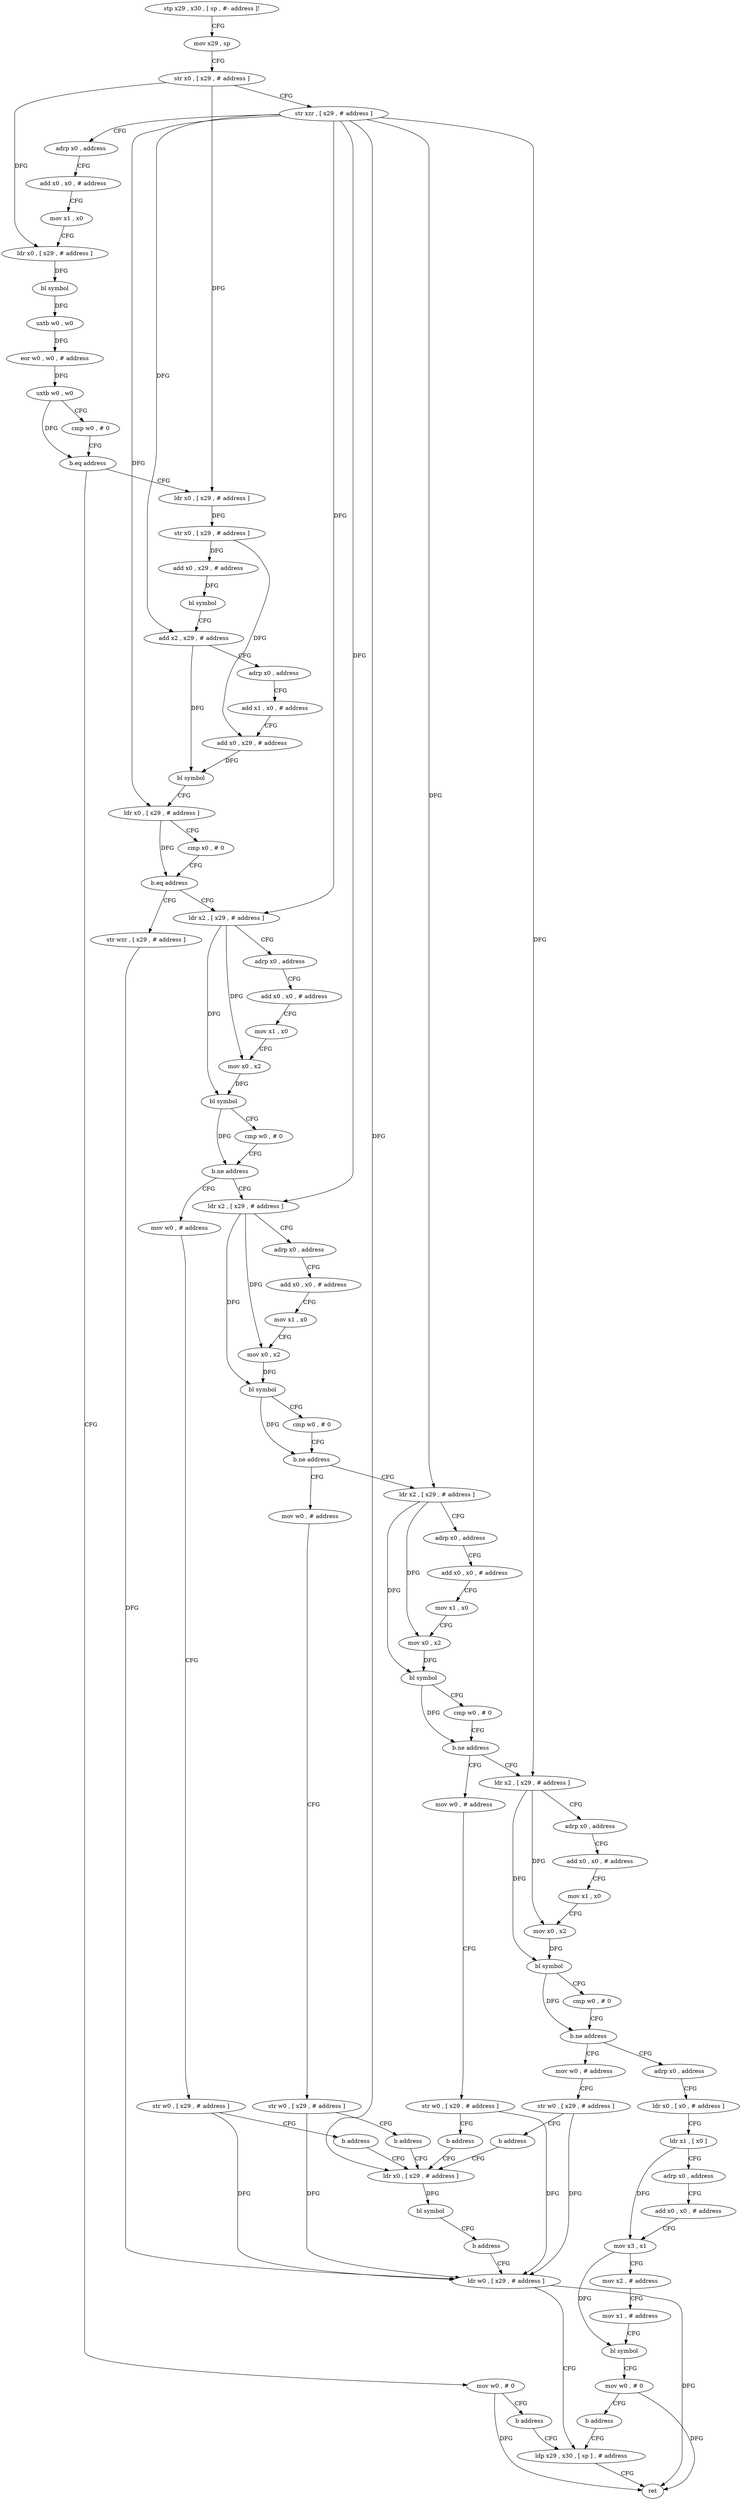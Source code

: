 digraph "func" {
"87284" [label = "stp x29 , x30 , [ sp , #- address ]!" ]
"87288" [label = "mov x29 , sp" ]
"87292" [label = "str x0 , [ x29 , # address ]" ]
"87296" [label = "str xzr , [ x29 , # address ]" ]
"87300" [label = "adrp x0 , address" ]
"87304" [label = "add x0 , x0 , # address" ]
"87308" [label = "mov x1 , x0" ]
"87312" [label = "ldr x0 , [ x29 , # address ]" ]
"87316" [label = "bl symbol" ]
"87320" [label = "uxtb w0 , w0" ]
"87324" [label = "eor w0 , w0 , # address" ]
"87328" [label = "uxtb w0 , w0" ]
"87332" [label = "cmp w0 , # 0" ]
"87336" [label = "b.eq address" ]
"87348" [label = "ldr x0 , [ x29 , # address ]" ]
"87340" [label = "mov w0 , # 0" ]
"87352" [label = "str x0 , [ x29 , # address ]" ]
"87356" [label = "add x0 , x29 , # address" ]
"87360" [label = "bl symbol" ]
"87364" [label = "add x2 , x29 , # address" ]
"87368" [label = "adrp x0 , address" ]
"87372" [label = "add x1 , x0 , # address" ]
"87376" [label = "add x0 , x29 , # address" ]
"87380" [label = "bl symbol" ]
"87384" [label = "ldr x0 , [ x29 , # address ]" ]
"87388" [label = "cmp x0 , # 0" ]
"87392" [label = "b.eq address" ]
"87628" [label = "str wzr , [ x29 , # address ]" ]
"87396" [label = "ldr x2 , [ x29 , # address ]" ]
"87344" [label = "b address" ]
"87636" [label = "ldp x29 , x30 , [ sp ] , # address" ]
"87632" [label = "ldr w0 , [ x29 , # address ]" ]
"87400" [label = "adrp x0 , address" ]
"87404" [label = "add x0 , x0 , # address" ]
"87408" [label = "mov x1 , x0" ]
"87412" [label = "mov x0 , x2" ]
"87416" [label = "bl symbol" ]
"87420" [label = "cmp w0 , # 0" ]
"87424" [label = "b.ne address" ]
"87440" [label = "ldr x2 , [ x29 , # address ]" ]
"87428" [label = "mov w0 , # address" ]
"87640" [label = "ret" ]
"87444" [label = "adrp x0 , address" ]
"87448" [label = "add x0 , x0 , # address" ]
"87452" [label = "mov x1 , x0" ]
"87456" [label = "mov x0 , x2" ]
"87460" [label = "bl symbol" ]
"87464" [label = "cmp w0 , # 0" ]
"87468" [label = "b.ne address" ]
"87484" [label = "ldr x2 , [ x29 , # address ]" ]
"87472" [label = "mov w0 , # address" ]
"87432" [label = "str w0 , [ x29 , # address ]" ]
"87436" [label = "b address" ]
"87616" [label = "ldr x0 , [ x29 , # address ]" ]
"87488" [label = "adrp x0 , address" ]
"87492" [label = "add x0 , x0 , # address" ]
"87496" [label = "mov x1 , x0" ]
"87500" [label = "mov x0 , x2" ]
"87504" [label = "bl symbol" ]
"87508" [label = "cmp w0 , # 0" ]
"87512" [label = "b.ne address" ]
"87528" [label = "ldr x2 , [ x29 , # address ]" ]
"87516" [label = "mov w0 , # address" ]
"87476" [label = "str w0 , [ x29 , # address ]" ]
"87480" [label = "b address" ]
"87620" [label = "bl symbol" ]
"87624" [label = "b address" ]
"87532" [label = "adrp x0 , address" ]
"87536" [label = "add x0 , x0 , # address" ]
"87540" [label = "mov x1 , x0" ]
"87544" [label = "mov x0 , x2" ]
"87548" [label = "bl symbol" ]
"87552" [label = "cmp w0 , # 0" ]
"87556" [label = "b.ne address" ]
"87572" [label = "adrp x0 , address" ]
"87560" [label = "mov w0 , # address" ]
"87520" [label = "str w0 , [ x29 , # address ]" ]
"87524" [label = "b address" ]
"87576" [label = "ldr x0 , [ x0 , # address ]" ]
"87580" [label = "ldr x1 , [ x0 ]" ]
"87584" [label = "adrp x0 , address" ]
"87588" [label = "add x0 , x0 , # address" ]
"87592" [label = "mov x3 , x1" ]
"87596" [label = "mov x2 , # address" ]
"87600" [label = "mov x1 , # address" ]
"87604" [label = "bl symbol" ]
"87608" [label = "mov w0 , # 0" ]
"87612" [label = "b address" ]
"87564" [label = "str w0 , [ x29 , # address ]" ]
"87568" [label = "b address" ]
"87284" -> "87288" [ label = "CFG" ]
"87288" -> "87292" [ label = "CFG" ]
"87292" -> "87296" [ label = "CFG" ]
"87292" -> "87312" [ label = "DFG" ]
"87292" -> "87348" [ label = "DFG" ]
"87296" -> "87300" [ label = "CFG" ]
"87296" -> "87384" [ label = "DFG" ]
"87296" -> "87396" [ label = "DFG" ]
"87296" -> "87440" [ label = "DFG" ]
"87296" -> "87484" [ label = "DFG" ]
"87296" -> "87616" [ label = "DFG" ]
"87296" -> "87528" [ label = "DFG" ]
"87296" -> "87364" [ label = "DFG" ]
"87300" -> "87304" [ label = "CFG" ]
"87304" -> "87308" [ label = "CFG" ]
"87308" -> "87312" [ label = "CFG" ]
"87312" -> "87316" [ label = "DFG" ]
"87316" -> "87320" [ label = "DFG" ]
"87320" -> "87324" [ label = "DFG" ]
"87324" -> "87328" [ label = "DFG" ]
"87328" -> "87332" [ label = "CFG" ]
"87328" -> "87336" [ label = "DFG" ]
"87332" -> "87336" [ label = "CFG" ]
"87336" -> "87348" [ label = "CFG" ]
"87336" -> "87340" [ label = "CFG" ]
"87348" -> "87352" [ label = "DFG" ]
"87340" -> "87344" [ label = "CFG" ]
"87340" -> "87640" [ label = "DFG" ]
"87352" -> "87356" [ label = "DFG" ]
"87352" -> "87376" [ label = "DFG" ]
"87356" -> "87360" [ label = "DFG" ]
"87360" -> "87364" [ label = "CFG" ]
"87364" -> "87368" [ label = "CFG" ]
"87364" -> "87380" [ label = "DFG" ]
"87368" -> "87372" [ label = "CFG" ]
"87372" -> "87376" [ label = "CFG" ]
"87376" -> "87380" [ label = "DFG" ]
"87380" -> "87384" [ label = "CFG" ]
"87384" -> "87388" [ label = "CFG" ]
"87384" -> "87392" [ label = "DFG" ]
"87388" -> "87392" [ label = "CFG" ]
"87392" -> "87628" [ label = "CFG" ]
"87392" -> "87396" [ label = "CFG" ]
"87628" -> "87632" [ label = "DFG" ]
"87396" -> "87400" [ label = "CFG" ]
"87396" -> "87412" [ label = "DFG" ]
"87396" -> "87416" [ label = "DFG" ]
"87344" -> "87636" [ label = "CFG" ]
"87636" -> "87640" [ label = "CFG" ]
"87632" -> "87636" [ label = "CFG" ]
"87632" -> "87640" [ label = "DFG" ]
"87400" -> "87404" [ label = "CFG" ]
"87404" -> "87408" [ label = "CFG" ]
"87408" -> "87412" [ label = "CFG" ]
"87412" -> "87416" [ label = "DFG" ]
"87416" -> "87420" [ label = "CFG" ]
"87416" -> "87424" [ label = "DFG" ]
"87420" -> "87424" [ label = "CFG" ]
"87424" -> "87440" [ label = "CFG" ]
"87424" -> "87428" [ label = "CFG" ]
"87440" -> "87444" [ label = "CFG" ]
"87440" -> "87456" [ label = "DFG" ]
"87440" -> "87460" [ label = "DFG" ]
"87428" -> "87432" [ label = "CFG" ]
"87444" -> "87448" [ label = "CFG" ]
"87448" -> "87452" [ label = "CFG" ]
"87452" -> "87456" [ label = "CFG" ]
"87456" -> "87460" [ label = "DFG" ]
"87460" -> "87464" [ label = "CFG" ]
"87460" -> "87468" [ label = "DFG" ]
"87464" -> "87468" [ label = "CFG" ]
"87468" -> "87484" [ label = "CFG" ]
"87468" -> "87472" [ label = "CFG" ]
"87484" -> "87488" [ label = "CFG" ]
"87484" -> "87500" [ label = "DFG" ]
"87484" -> "87504" [ label = "DFG" ]
"87472" -> "87476" [ label = "CFG" ]
"87432" -> "87436" [ label = "CFG" ]
"87432" -> "87632" [ label = "DFG" ]
"87436" -> "87616" [ label = "CFG" ]
"87616" -> "87620" [ label = "DFG" ]
"87488" -> "87492" [ label = "CFG" ]
"87492" -> "87496" [ label = "CFG" ]
"87496" -> "87500" [ label = "CFG" ]
"87500" -> "87504" [ label = "DFG" ]
"87504" -> "87508" [ label = "CFG" ]
"87504" -> "87512" [ label = "DFG" ]
"87508" -> "87512" [ label = "CFG" ]
"87512" -> "87528" [ label = "CFG" ]
"87512" -> "87516" [ label = "CFG" ]
"87528" -> "87532" [ label = "CFG" ]
"87528" -> "87544" [ label = "DFG" ]
"87528" -> "87548" [ label = "DFG" ]
"87516" -> "87520" [ label = "CFG" ]
"87476" -> "87480" [ label = "CFG" ]
"87476" -> "87632" [ label = "DFG" ]
"87480" -> "87616" [ label = "CFG" ]
"87620" -> "87624" [ label = "CFG" ]
"87624" -> "87632" [ label = "CFG" ]
"87532" -> "87536" [ label = "CFG" ]
"87536" -> "87540" [ label = "CFG" ]
"87540" -> "87544" [ label = "CFG" ]
"87544" -> "87548" [ label = "DFG" ]
"87548" -> "87552" [ label = "CFG" ]
"87548" -> "87556" [ label = "DFG" ]
"87552" -> "87556" [ label = "CFG" ]
"87556" -> "87572" [ label = "CFG" ]
"87556" -> "87560" [ label = "CFG" ]
"87572" -> "87576" [ label = "CFG" ]
"87560" -> "87564" [ label = "CFG" ]
"87520" -> "87524" [ label = "CFG" ]
"87520" -> "87632" [ label = "DFG" ]
"87524" -> "87616" [ label = "CFG" ]
"87576" -> "87580" [ label = "CFG" ]
"87580" -> "87584" [ label = "CFG" ]
"87580" -> "87592" [ label = "DFG" ]
"87584" -> "87588" [ label = "CFG" ]
"87588" -> "87592" [ label = "CFG" ]
"87592" -> "87596" [ label = "CFG" ]
"87592" -> "87604" [ label = "DFG" ]
"87596" -> "87600" [ label = "CFG" ]
"87600" -> "87604" [ label = "CFG" ]
"87604" -> "87608" [ label = "CFG" ]
"87608" -> "87612" [ label = "CFG" ]
"87608" -> "87640" [ label = "DFG" ]
"87612" -> "87636" [ label = "CFG" ]
"87564" -> "87568" [ label = "CFG" ]
"87564" -> "87632" [ label = "DFG" ]
"87568" -> "87616" [ label = "CFG" ]
}
